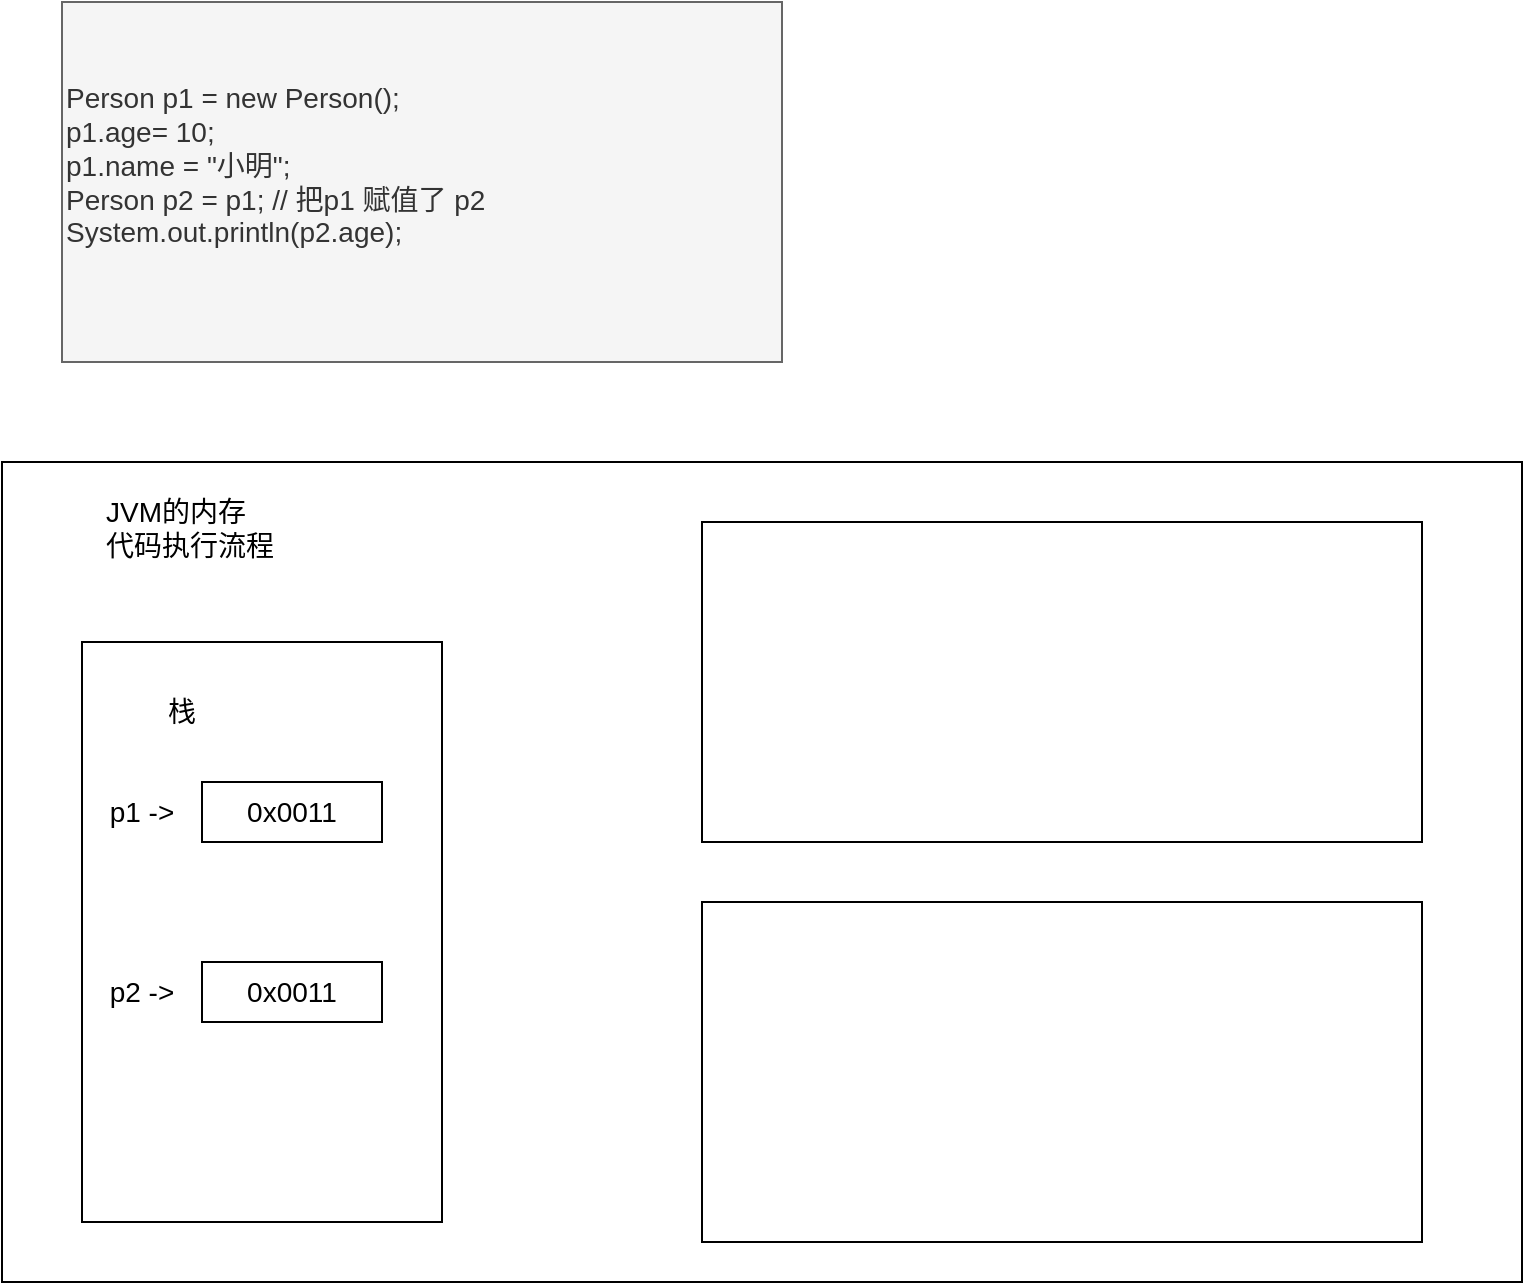 <mxfile version="15.9.6" type="github">
  <diagram id="hRqkMs_Hn2TUc8GcfhiR" name="第 1 页">
    <mxGraphModel dx="1422" dy="794" grid="1" gridSize="10" guides="1" tooltips="1" connect="1" arrows="1" fold="1" page="1" pageScale="1" pageWidth="827" pageHeight="1169" math="0" shadow="0">
      <root>
        <mxCell id="0" />
        <mxCell id="1" parent="0" />
        <mxCell id="gPQt2GjRBNwFNfmfWl5W-1" value="&lt;div style=&quot;font-size: 14px&quot;&gt;&lt;font style=&quot;font-size: 14px&quot;&gt;Person p1 = new Person();&lt;/font&gt;&lt;/div&gt;&lt;div style=&quot;font-size: 14px&quot;&gt;&lt;span&gt;&lt;font style=&quot;font-size: 14px&quot;&gt;p1.age= 10;&lt;/font&gt;&lt;/span&gt;&lt;/div&gt;&lt;div style=&quot;font-size: 14px&quot;&gt;&lt;span&gt;&lt;font style=&quot;font-size: 14px&quot;&gt;p1.name = &quot;小明&quot;;&lt;/font&gt;&lt;/span&gt;&lt;/div&gt;&lt;div style=&quot;font-size: 14px&quot;&gt;&lt;font style=&quot;font-size: 14px&quot;&gt;Person p2 = p1; // 把p1 赋值了 p2&amp;nbsp;&lt;/font&gt;&lt;/div&gt;&lt;div style=&quot;font-size: 14px&quot;&gt;&lt;font style=&quot;font-size: 14px&quot;&gt;System.out.println(p2.age);&lt;/font&gt;&lt;/div&gt;&lt;div style=&quot;font-size: 14px&quot;&gt;&lt;font style=&quot;font-size: 14px&quot;&gt;&lt;br&gt;&lt;/font&gt;&lt;/div&gt;" style="text;html=1;strokeColor=#666666;fillColor=#f5f5f5;align=left;verticalAlign=middle;whiteSpace=wrap;rounded=0;fontColor=#333333;" vertex="1" parent="1">
          <mxGeometry x="70" width="360" height="180" as="geometry" />
        </mxCell>
        <mxCell id="gPQt2GjRBNwFNfmfWl5W-2" value="" style="rounded=0;whiteSpace=wrap;html=1;fontSize=14;" vertex="1" parent="1">
          <mxGeometry x="40" y="230" width="760" height="410" as="geometry" />
        </mxCell>
        <mxCell id="gPQt2GjRBNwFNfmfWl5W-3" value="" style="rounded=0;whiteSpace=wrap;html=1;fontSize=14;" vertex="1" parent="1">
          <mxGeometry x="80" y="320" width="180" height="290" as="geometry" />
        </mxCell>
        <mxCell id="gPQt2GjRBNwFNfmfWl5W-5" value="" style="rounded=0;whiteSpace=wrap;html=1;fontSize=14;" vertex="1" parent="1">
          <mxGeometry x="390" y="260" width="360" height="160" as="geometry" />
        </mxCell>
        <mxCell id="gPQt2GjRBNwFNfmfWl5W-6" value="" style="rounded=0;whiteSpace=wrap;html=1;fontSize=14;" vertex="1" parent="1">
          <mxGeometry x="390" y="450" width="360" height="170" as="geometry" />
        </mxCell>
        <mxCell id="gPQt2GjRBNwFNfmfWl5W-8" value="JVM的内存&lt;br&gt;代码执行流程&lt;br&gt;" style="text;html=1;strokeColor=none;fillColor=none;align=left;verticalAlign=top;whiteSpace=wrap;rounded=0;fontSize=14;" vertex="1" parent="1">
          <mxGeometry x="90" y="240" width="100" height="40" as="geometry" />
        </mxCell>
        <mxCell id="gPQt2GjRBNwFNfmfWl5W-9" value="栈" style="text;html=1;strokeColor=none;fillColor=none;align=center;verticalAlign=middle;whiteSpace=wrap;rounded=0;fontSize=14;" vertex="1" parent="1">
          <mxGeometry x="100" y="340" width="60" height="30" as="geometry" />
        </mxCell>
        <mxCell id="gPQt2GjRBNwFNfmfWl5W-11" value="0x0011" style="rounded=0;whiteSpace=wrap;html=1;fontSize=14;" vertex="1" parent="1">
          <mxGeometry x="140" y="390" width="90" height="30" as="geometry" />
        </mxCell>
        <mxCell id="gPQt2GjRBNwFNfmfWl5W-13" value="p1 -&amp;gt;" style="text;html=1;strokeColor=none;fillColor=none;align=center;verticalAlign=middle;whiteSpace=wrap;rounded=0;fontSize=14;" vertex="1" parent="1">
          <mxGeometry x="80" y="390" width="60" height="30" as="geometry" />
        </mxCell>
        <mxCell id="gPQt2GjRBNwFNfmfWl5W-14" value="p2 -&amp;gt;" style="text;html=1;strokeColor=none;fillColor=none;align=center;verticalAlign=middle;whiteSpace=wrap;rounded=0;fontSize=14;" vertex="1" parent="1">
          <mxGeometry x="80" y="480" width="60" height="30" as="geometry" />
        </mxCell>
        <mxCell id="gPQt2GjRBNwFNfmfWl5W-16" value="0x0011" style="rounded=0;whiteSpace=wrap;html=1;fontSize=14;" vertex="1" parent="1">
          <mxGeometry x="140" y="480" width="90" height="30" as="geometry" />
        </mxCell>
      </root>
    </mxGraphModel>
  </diagram>
</mxfile>
